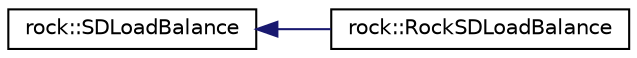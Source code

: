 digraph "类继承关系图"
{
 // LATEX_PDF_SIZE
  edge [fontname="Helvetica",fontsize="10",labelfontname="Helvetica",labelfontsize="10"];
  node [fontname="Helvetica",fontsize="10",shape=record];
  rankdir="LR";
  Node0 [label="rock::SDLoadBalance",height=0.2,width=0.4,color="black", fillcolor="white", style="filled",URL="$classrock_1_1SDLoadBalance.html",tooltip=" "];
  Node0 -> Node1 [dir="back",color="midnightblue",fontsize="10",style="solid",fontname="Helvetica"];
  Node1 [label="rock::RockSDLoadBalance",height=0.2,width=0.4,color="black", fillcolor="white", style="filled",URL="$classrock_1_1RockSDLoadBalance.html",tooltip=" "];
}
